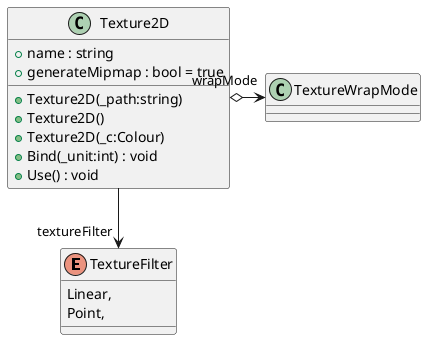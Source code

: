 @startuml
enum TextureFilter {
    Linear,
    Point,
}
class Texture2D {
    + name : string
    + generateMipmap : bool = true
    + Texture2D(_path:string)
    + Texture2D()
    + Texture2D(_c:Colour)
    + Bind(_unit:int) : void
    + Use() : void
}
Texture2D --> "textureFilter" TextureFilter
Texture2D o-> "wrapMode" TextureWrapMode
@enduml
